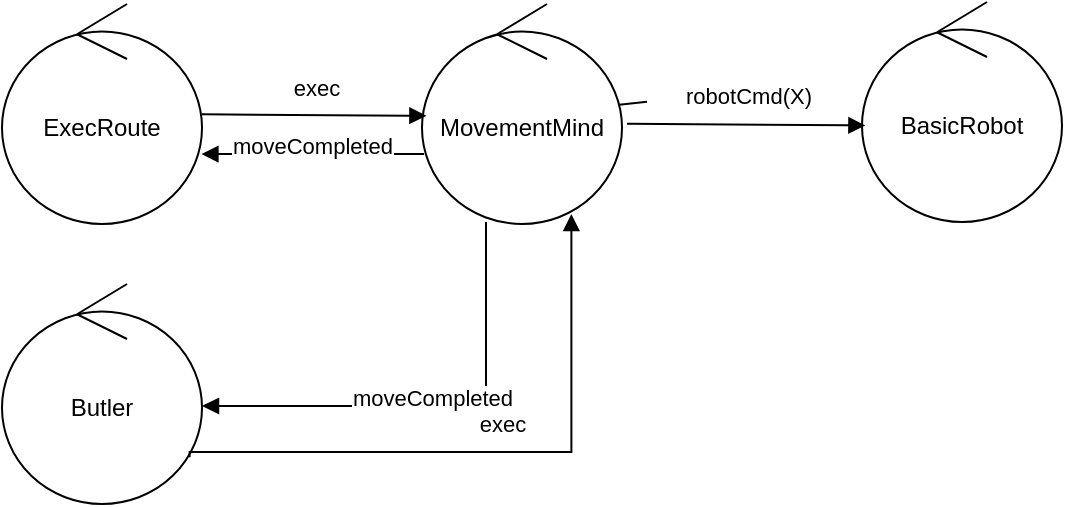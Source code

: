 <mxfile version="12.1.0" type="device" pages="1"><diagram id="JYTyOHGOhtkRoVSDCIXd" name="Page-1"><mxGraphModel dx="682" dy="404" grid="1" gridSize="10" guides="1" tooltips="1" connect="1" arrows="1" fold="1" page="1" pageScale="1" pageWidth="827" pageHeight="1169" math="0" shadow="0"><root><mxCell id="0"/><mxCell id="1" parent="0"/><mxCell id="s0b9L_krxAx5MLCL9W3s-14" value="robotCmd(X)" style="html=1;verticalAlign=bottom;endArrow=block;entryX=0.017;entryY=0.561;entryDx=0;entryDy=0;entryPerimeter=0;exitX=1.025;exitY=0.544;exitDx=0;exitDy=0;exitPerimeter=0;" edge="1" parent="1" target="s0b9L_krxAx5MLCL9W3s-11"><mxGeometry x="0.015" y="5" width="80" relative="1" as="geometry"><mxPoint x="532.5" y="399.84" as="sourcePoint"/><mxPoint x="440.8" y="409.84" as="targetPoint"/><mxPoint as="offset"/><Array as="points"/></mxGeometry></mxCell><mxCell id="s0b9L_krxAx5MLCL9W3s-28" value="ExecRoute" style="ellipse;shape=umlControl;whiteSpace=wrap;html=1;" vertex="1" parent="1"><mxGeometry x="210" y="351" width="100" height="110" as="geometry"/></mxCell><mxCell id="s0b9L_krxAx5MLCL9W3s-29" value="MovementMind" style="ellipse;shape=umlControl;whiteSpace=wrap;html=1;" vertex="1" parent="1"><mxGeometry x="420" y="351" width="100" height="110" as="geometry"/></mxCell><mxCell id="s0b9L_krxAx5MLCL9W3s-30" value="exec" style="html=1;verticalAlign=bottom;endArrow=block;entryX=0.022;entryY=0.508;entryDx=0;entryDy=0;entryPerimeter=0;" edge="1" parent="1" target="s0b9L_krxAx5MLCL9W3s-29" source="s0b9L_krxAx5MLCL9W3s-28"><mxGeometry x="0.015" y="5" width="80" relative="1" as="geometry"><mxPoint x="310" y="411" as="sourcePoint"/><mxPoint x="420" y="406" as="targetPoint"/><mxPoint as="offset"/><Array as="points"/></mxGeometry></mxCell><mxCell id="s0b9L_krxAx5MLCL9W3s-31" value="BasicRobot" style="ellipse;shape=umlControl;whiteSpace=wrap;html=1;" vertex="1" parent="1"><mxGeometry x="640" y="350" width="100" height="110" as="geometry"/></mxCell><mxCell id="s0b9L_krxAx5MLCL9W3s-32" value="robotCmd(X)" style="html=1;verticalAlign=bottom;endArrow=block;entryX=0.017;entryY=0.561;entryDx=0;entryDy=0;entryPerimeter=0;exitX=1.025;exitY=0.544;exitDx=0;exitDy=0;exitPerimeter=0;" edge="1" parent="1" source="s0b9L_krxAx5MLCL9W3s-29" target="s0b9L_krxAx5MLCL9W3s-31"><mxGeometry x="0.015" y="5" width="80" relative="1" as="geometry"><mxPoint x="320" y="421" as="sourcePoint"/><mxPoint x="430.8" y="420.84" as="targetPoint"/><mxPoint as="offset"/><Array as="points"/></mxGeometry></mxCell><mxCell id="s0b9L_krxAx5MLCL9W3s-33" value="Butler" style="ellipse;shape=umlControl;whiteSpace=wrap;html=1;" vertex="1" parent="1"><mxGeometry x="210" y="491.0" width="100" height="110" as="geometry"/></mxCell><mxCell id="s0b9L_krxAx5MLCL9W3s-34" value="moveCompleted" style="html=1;verticalAlign=bottom;endArrow=block;rounded=0;edgeStyle=orthogonalEdgeStyle;" edge="1" parent="1"><mxGeometry x="0.015" y="5" width="80" relative="1" as="geometry"><mxPoint x="452" y="460" as="sourcePoint"/><mxPoint x="310" y="552.0" as="targetPoint"/><mxPoint as="offset"/><Array as="points"><mxPoint x="452" y="552"/></Array></mxGeometry></mxCell><mxCell id="s0b9L_krxAx5MLCL9W3s-35" value="moveCompleted" style="html=1;verticalAlign=bottom;endArrow=block;entryX=0.997;entryY=0.682;entryDx=0;entryDy=0;entryPerimeter=0;" edge="1" parent="1" target="s0b9L_krxAx5MLCL9W3s-28"><mxGeometry x="0.015" y="5" width="80" relative="1" as="geometry"><mxPoint x="421" y="426" as="sourcePoint"/><mxPoint x="420.8" y="475.34" as="targetPoint"/><mxPoint as="offset"/><Array as="points"/></mxGeometry></mxCell><mxCell id="s0b9L_krxAx5MLCL9W3s-38" value="exec" style="html=1;verticalAlign=bottom;endArrow=block;rounded=0;edgeStyle=orthogonalEdgeStyle;entryX=0.747;entryY=0.955;entryDx=0;entryDy=0;entryPerimeter=0;exitX=0.938;exitY=0.788;exitDx=0;exitDy=0;exitPerimeter=0;" edge="1" parent="1" source="s0b9L_krxAx5MLCL9W3s-33" target="s0b9L_krxAx5MLCL9W3s-29"><mxGeometry x="0.015" y="5" width="80" relative="1" as="geometry"><mxPoint x="510" y="600" as="sourcePoint"/><mxPoint x="510" y="480" as="targetPoint"/><mxPoint as="offset"/><Array as="points"><mxPoint x="304" y="575"/><mxPoint x="495" y="575"/></Array></mxGeometry></mxCell></root></mxGraphModel></diagram></mxfile>